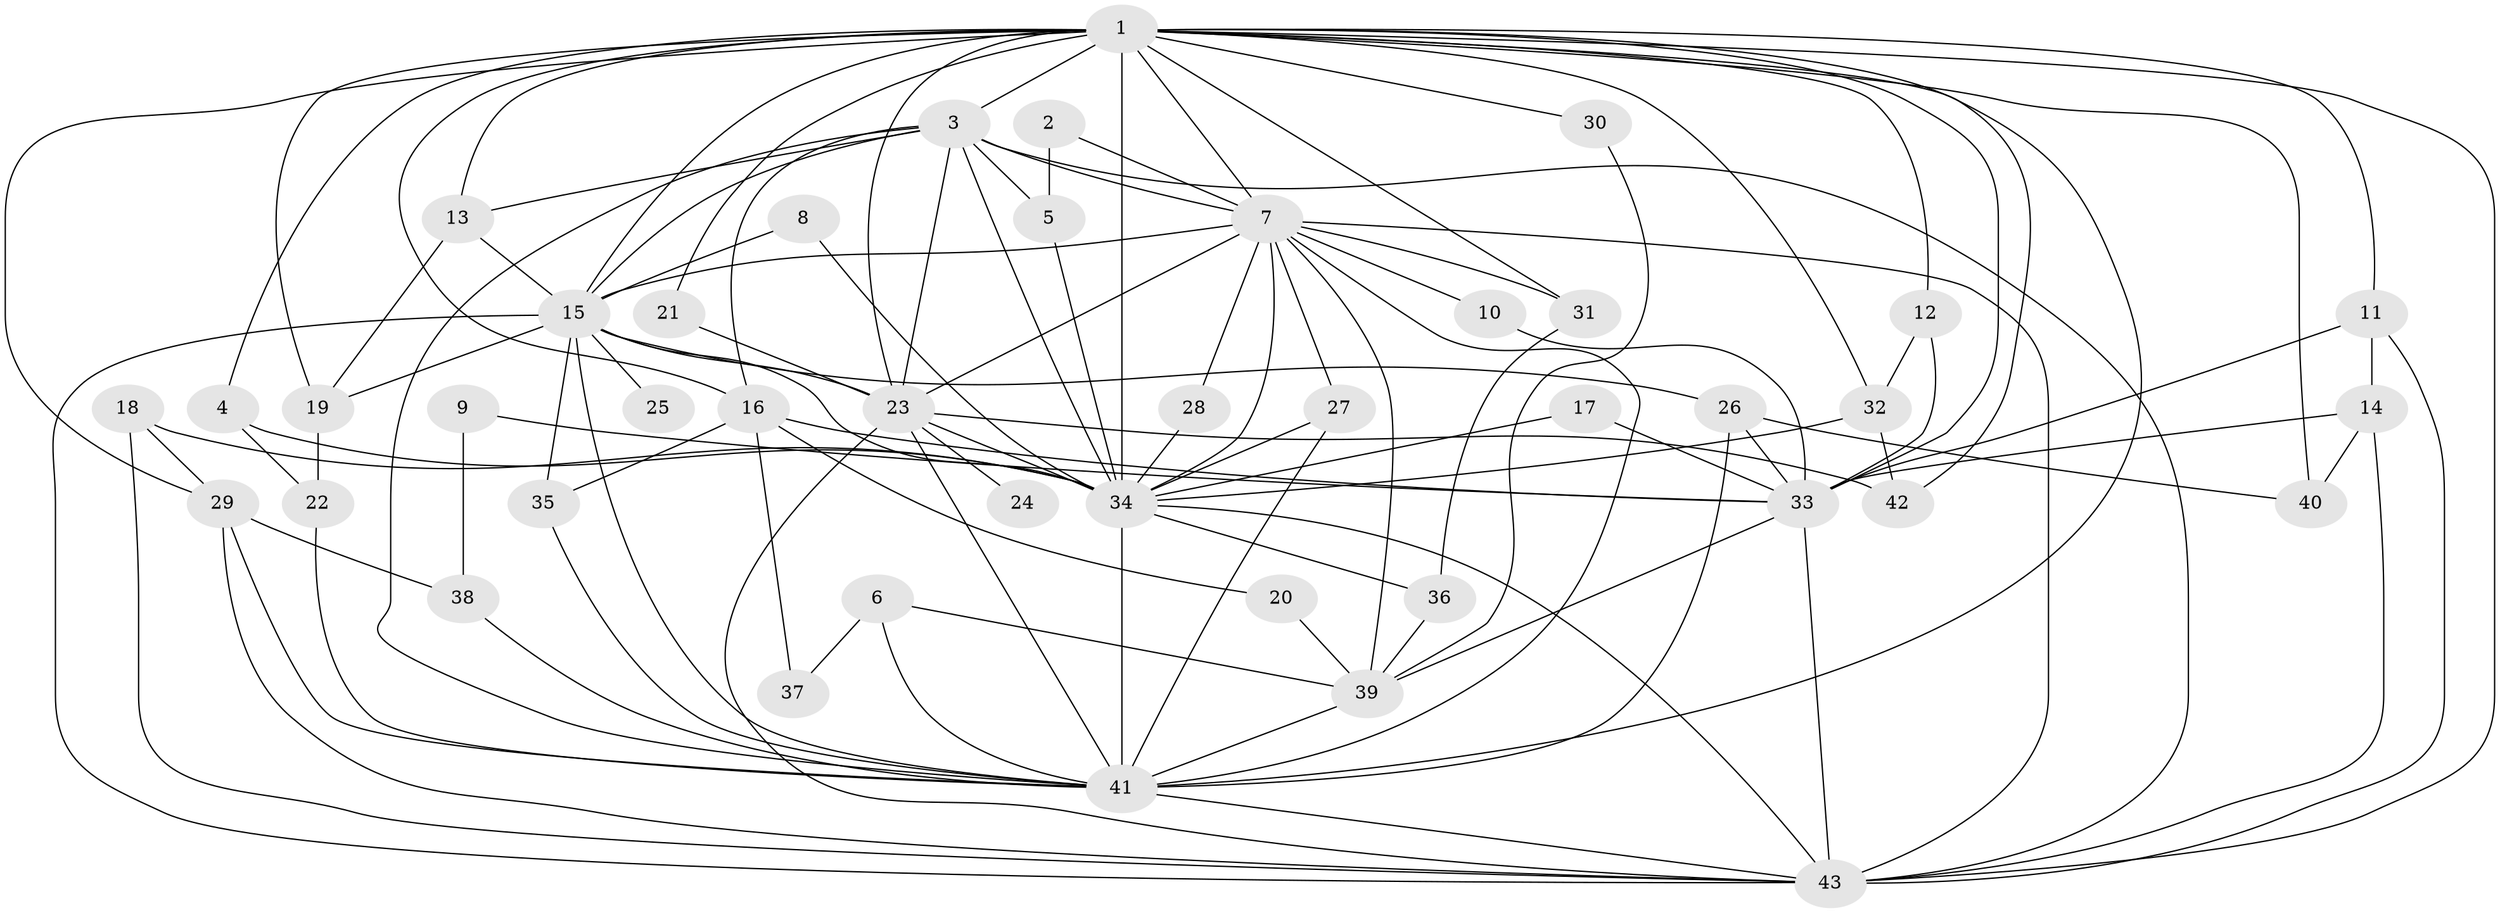 // original degree distribution, {27: 0.011764705882352941, 15: 0.023529411764705882, 16: 0.011764705882352941, 17: 0.011764705882352941, 13: 0.03529411764705882, 19: 0.011764705882352941, 20: 0.011764705882352941, 21: 0.011764705882352941, 10: 0.011764705882352941, 3: 0.2823529411764706, 2: 0.4823529411764706, 5: 0.023529411764705882, 4: 0.058823529411764705, 7: 0.011764705882352941}
// Generated by graph-tools (version 1.1) at 2025/01/03/09/25 03:01:37]
// undirected, 43 vertices, 112 edges
graph export_dot {
graph [start="1"]
  node [color=gray90,style=filled];
  1;
  2;
  3;
  4;
  5;
  6;
  7;
  8;
  9;
  10;
  11;
  12;
  13;
  14;
  15;
  16;
  17;
  18;
  19;
  20;
  21;
  22;
  23;
  24;
  25;
  26;
  27;
  28;
  29;
  30;
  31;
  32;
  33;
  34;
  35;
  36;
  37;
  38;
  39;
  40;
  41;
  42;
  43;
  1 -- 3 [weight=2.0];
  1 -- 4 [weight=1.0];
  1 -- 7 [weight=3.0];
  1 -- 11 [weight=1.0];
  1 -- 12 [weight=1.0];
  1 -- 13 [weight=1.0];
  1 -- 15 [weight=3.0];
  1 -- 16 [weight=1.0];
  1 -- 19 [weight=1.0];
  1 -- 21 [weight=1.0];
  1 -- 23 [weight=4.0];
  1 -- 29 [weight=1.0];
  1 -- 30 [weight=1.0];
  1 -- 31 [weight=1.0];
  1 -- 32 [weight=1.0];
  1 -- 33 [weight=2.0];
  1 -- 34 [weight=6.0];
  1 -- 40 [weight=1.0];
  1 -- 41 [weight=2.0];
  1 -- 42 [weight=1.0];
  1 -- 43 [weight=2.0];
  2 -- 5 [weight=1.0];
  2 -- 7 [weight=1.0];
  3 -- 5 [weight=1.0];
  3 -- 7 [weight=2.0];
  3 -- 13 [weight=1.0];
  3 -- 15 [weight=1.0];
  3 -- 16 [weight=1.0];
  3 -- 23 [weight=1.0];
  3 -- 34 [weight=2.0];
  3 -- 41 [weight=1.0];
  3 -- 43 [weight=1.0];
  4 -- 22 [weight=1.0];
  4 -- 34 [weight=1.0];
  5 -- 34 [weight=1.0];
  6 -- 37 [weight=1.0];
  6 -- 39 [weight=1.0];
  6 -- 41 [weight=1.0];
  7 -- 10 [weight=1.0];
  7 -- 15 [weight=1.0];
  7 -- 23 [weight=1.0];
  7 -- 27 [weight=1.0];
  7 -- 28 [weight=1.0];
  7 -- 31 [weight=1.0];
  7 -- 34 [weight=3.0];
  7 -- 39 [weight=1.0];
  7 -- 41 [weight=1.0];
  7 -- 43 [weight=2.0];
  8 -- 15 [weight=1.0];
  8 -- 34 [weight=1.0];
  9 -- 33 [weight=1.0];
  9 -- 38 [weight=1.0];
  10 -- 33 [weight=1.0];
  11 -- 14 [weight=1.0];
  11 -- 33 [weight=1.0];
  11 -- 43 [weight=1.0];
  12 -- 32 [weight=1.0];
  12 -- 33 [weight=1.0];
  13 -- 15 [weight=1.0];
  13 -- 19 [weight=1.0];
  14 -- 33 [weight=1.0];
  14 -- 40 [weight=1.0];
  14 -- 43 [weight=1.0];
  15 -- 19 [weight=1.0];
  15 -- 23 [weight=1.0];
  15 -- 25 [weight=1.0];
  15 -- 26 [weight=1.0];
  15 -- 34 [weight=2.0];
  15 -- 35 [weight=1.0];
  15 -- 41 [weight=1.0];
  15 -- 43 [weight=1.0];
  16 -- 20 [weight=1.0];
  16 -- 33 [weight=1.0];
  16 -- 35 [weight=1.0];
  16 -- 37 [weight=1.0];
  17 -- 33 [weight=1.0];
  17 -- 34 [weight=1.0];
  18 -- 29 [weight=1.0];
  18 -- 34 [weight=1.0];
  18 -- 43 [weight=1.0];
  19 -- 22 [weight=1.0];
  20 -- 39 [weight=1.0];
  21 -- 23 [weight=2.0];
  22 -- 41 [weight=1.0];
  23 -- 24 [weight=1.0];
  23 -- 34 [weight=2.0];
  23 -- 41 [weight=1.0];
  23 -- 42 [weight=1.0];
  23 -- 43 [weight=1.0];
  26 -- 33 [weight=1.0];
  26 -- 40 [weight=1.0];
  26 -- 41 [weight=1.0];
  27 -- 34 [weight=1.0];
  27 -- 41 [weight=1.0];
  28 -- 34 [weight=2.0];
  29 -- 38 [weight=1.0];
  29 -- 41 [weight=1.0];
  29 -- 43 [weight=1.0];
  30 -- 39 [weight=1.0];
  31 -- 36 [weight=1.0];
  32 -- 34 [weight=2.0];
  32 -- 42 [weight=1.0];
  33 -- 39 [weight=1.0];
  33 -- 43 [weight=1.0];
  34 -- 36 [weight=1.0];
  34 -- 41 [weight=4.0];
  34 -- 43 [weight=2.0];
  35 -- 41 [weight=1.0];
  36 -- 39 [weight=2.0];
  38 -- 41 [weight=1.0];
  39 -- 41 [weight=2.0];
  41 -- 43 [weight=1.0];
}
